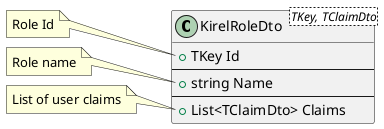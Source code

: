 ﻿@startuml

class KirelRoleDto<TKey, TClaimDto>{
    +TKey Id
    --
    +string Name
    --
    +List<TClaimDto> Claims
}

note left of KirelRoleDto::Id
  Role Id
end note

note left of KirelRoleDto::Name
  Role name
end note

note left of KirelRoleDto::Claims
  List of user claims
end note

@enduml